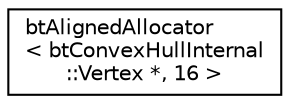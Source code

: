 digraph "Graphical Class Hierarchy"
{
  edge [fontname="Helvetica",fontsize="10",labelfontname="Helvetica",labelfontsize="10"];
  node [fontname="Helvetica",fontsize="10",shape=record];
  rankdir="LR";
  Node1 [label="btAlignedAllocator\l\< btConvexHullInternal\l::Vertex *, 16 \>",height=0.2,width=0.4,color="black", fillcolor="white", style="filled",URL="$classbt_aligned_allocator.html"];
}
